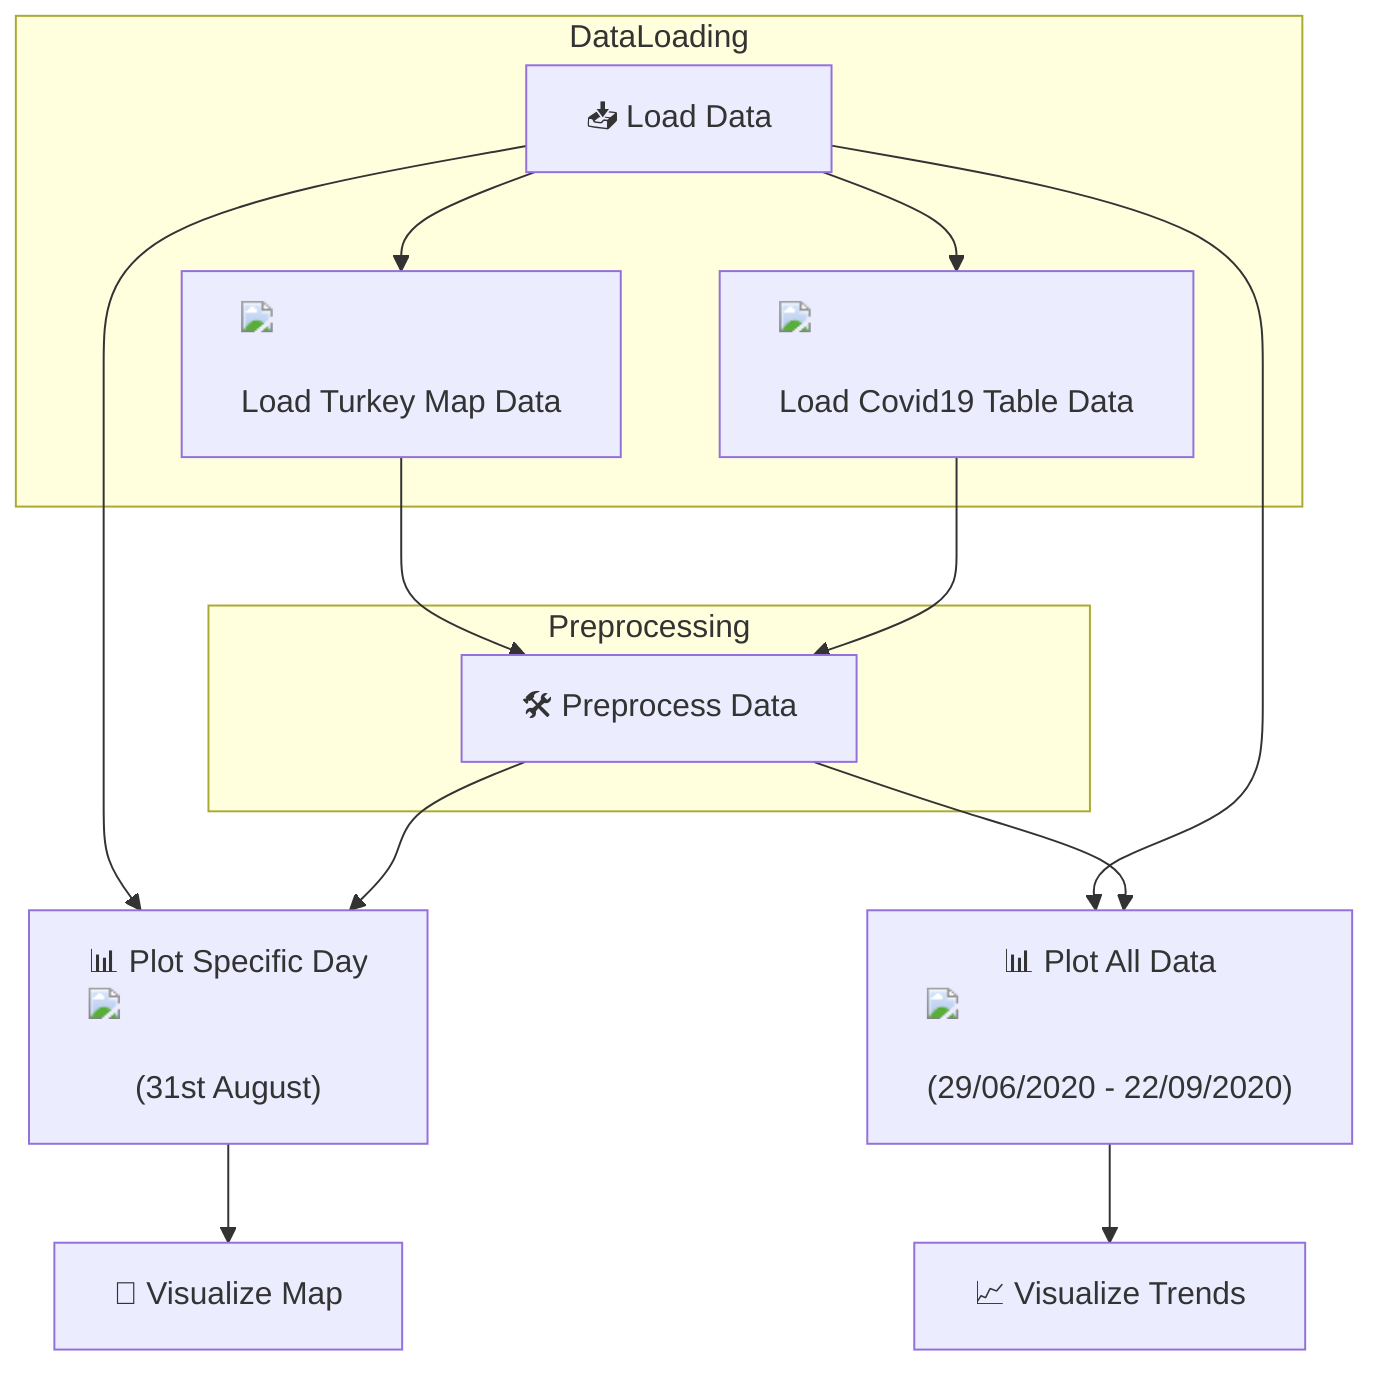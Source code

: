 flowchart TD
    A["📥 Load Data"] --> B["📊 Plot Specific Day <img src='dummy_plots/scatter_plot_template.svg'/> <br/> (31st August)"]
    A --> C["📊 Plot All Data <img src='dummy_plots/lineplot_template.svg'/> <br/> (29/06/2020 - 22/09/2020)"]

    subgraph DataLoading
        A1["<img src='icons/file.svg'/> <br/> Load Turkey Map Data"]
        A2["<img src='icons/file.svg'/> <br/> Load Covid19 Table Data"]
        A --> A1
        A --> A2
    end

    subgraph Preprocessing
        D["🛠️ Preprocess Data"]
        A1 --> D
        A2 --> D
    end

    B --> E["📍 Visualize Map"]
    C --> F["📈 Visualize Trends"]

    D --> B
    D --> C